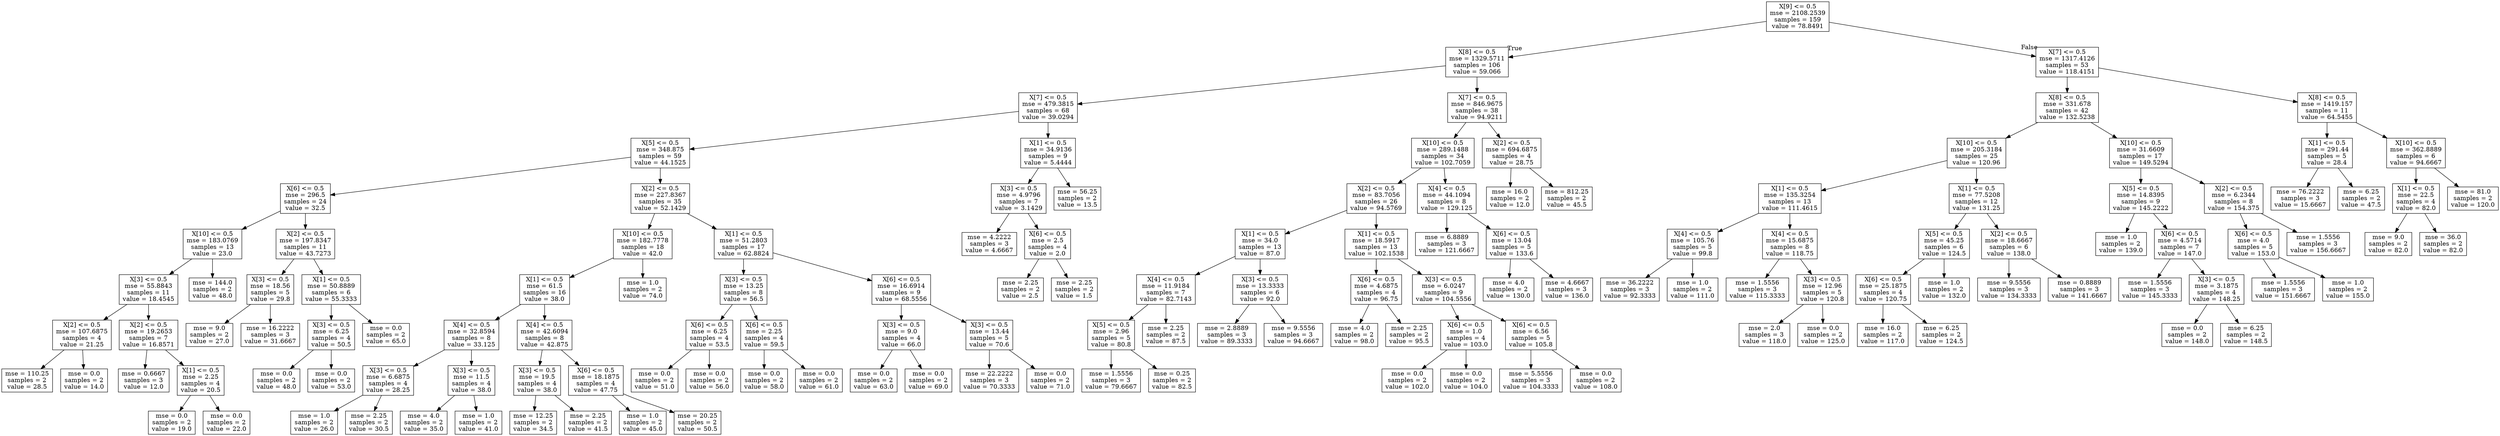 digraph Tree {
node [shape=box] ;
0 [label="X[9] <= 0.5\nmse = 2108.2539\nsamples = 159\nvalue = 78.8491"] ;
1 [label="X[8] <= 0.5\nmse = 1329.5711\nsamples = 106\nvalue = 59.066"] ;
0 -> 1 [labeldistance=2.5, labelangle=45, headlabel="True"] ;
2 [label="X[7] <= 0.5\nmse = 479.3815\nsamples = 68\nvalue = 39.0294"] ;
1 -> 2 ;
3 [label="X[5] <= 0.5\nmse = 348.875\nsamples = 59\nvalue = 44.1525"] ;
2 -> 3 ;
4 [label="X[6] <= 0.5\nmse = 296.5\nsamples = 24\nvalue = 32.5"] ;
3 -> 4 ;
5 [label="X[10] <= 0.5\nmse = 183.0769\nsamples = 13\nvalue = 23.0"] ;
4 -> 5 ;
6 [label="X[3] <= 0.5\nmse = 55.8843\nsamples = 11\nvalue = 18.4545"] ;
5 -> 6 ;
7 [label="X[2] <= 0.5\nmse = 107.6875\nsamples = 4\nvalue = 21.25"] ;
6 -> 7 ;
8 [label="mse = 110.25\nsamples = 2\nvalue = 28.5"] ;
7 -> 8 ;
9 [label="mse = 0.0\nsamples = 2\nvalue = 14.0"] ;
7 -> 9 ;
10 [label="X[2] <= 0.5\nmse = 19.2653\nsamples = 7\nvalue = 16.8571"] ;
6 -> 10 ;
11 [label="mse = 0.6667\nsamples = 3\nvalue = 12.0"] ;
10 -> 11 ;
12 [label="X[1] <= 0.5\nmse = 2.25\nsamples = 4\nvalue = 20.5"] ;
10 -> 12 ;
13 [label="mse = 0.0\nsamples = 2\nvalue = 19.0"] ;
12 -> 13 ;
14 [label="mse = 0.0\nsamples = 2\nvalue = 22.0"] ;
12 -> 14 ;
15 [label="mse = 144.0\nsamples = 2\nvalue = 48.0"] ;
5 -> 15 ;
16 [label="X[2] <= 0.5\nmse = 197.8347\nsamples = 11\nvalue = 43.7273"] ;
4 -> 16 ;
17 [label="X[3] <= 0.5\nmse = 18.56\nsamples = 5\nvalue = 29.8"] ;
16 -> 17 ;
18 [label="mse = 9.0\nsamples = 2\nvalue = 27.0"] ;
17 -> 18 ;
19 [label="mse = 16.2222\nsamples = 3\nvalue = 31.6667"] ;
17 -> 19 ;
20 [label="X[1] <= 0.5\nmse = 50.8889\nsamples = 6\nvalue = 55.3333"] ;
16 -> 20 ;
21 [label="X[3] <= 0.5\nmse = 6.25\nsamples = 4\nvalue = 50.5"] ;
20 -> 21 ;
22 [label="mse = 0.0\nsamples = 2\nvalue = 48.0"] ;
21 -> 22 ;
23 [label="mse = 0.0\nsamples = 2\nvalue = 53.0"] ;
21 -> 23 ;
24 [label="mse = 0.0\nsamples = 2\nvalue = 65.0"] ;
20 -> 24 ;
25 [label="X[2] <= 0.5\nmse = 227.8367\nsamples = 35\nvalue = 52.1429"] ;
3 -> 25 ;
26 [label="X[10] <= 0.5\nmse = 182.7778\nsamples = 18\nvalue = 42.0"] ;
25 -> 26 ;
27 [label="X[1] <= 0.5\nmse = 61.5\nsamples = 16\nvalue = 38.0"] ;
26 -> 27 ;
28 [label="X[4] <= 0.5\nmse = 32.8594\nsamples = 8\nvalue = 33.125"] ;
27 -> 28 ;
29 [label="X[3] <= 0.5\nmse = 6.6875\nsamples = 4\nvalue = 28.25"] ;
28 -> 29 ;
30 [label="mse = 1.0\nsamples = 2\nvalue = 26.0"] ;
29 -> 30 ;
31 [label="mse = 2.25\nsamples = 2\nvalue = 30.5"] ;
29 -> 31 ;
32 [label="X[3] <= 0.5\nmse = 11.5\nsamples = 4\nvalue = 38.0"] ;
28 -> 32 ;
33 [label="mse = 4.0\nsamples = 2\nvalue = 35.0"] ;
32 -> 33 ;
34 [label="mse = 1.0\nsamples = 2\nvalue = 41.0"] ;
32 -> 34 ;
35 [label="X[4] <= 0.5\nmse = 42.6094\nsamples = 8\nvalue = 42.875"] ;
27 -> 35 ;
36 [label="X[3] <= 0.5\nmse = 19.5\nsamples = 4\nvalue = 38.0"] ;
35 -> 36 ;
37 [label="mse = 12.25\nsamples = 2\nvalue = 34.5"] ;
36 -> 37 ;
38 [label="mse = 2.25\nsamples = 2\nvalue = 41.5"] ;
36 -> 38 ;
39 [label="X[6] <= 0.5\nmse = 18.1875\nsamples = 4\nvalue = 47.75"] ;
35 -> 39 ;
40 [label="mse = 1.0\nsamples = 2\nvalue = 45.0"] ;
39 -> 40 ;
41 [label="mse = 20.25\nsamples = 2\nvalue = 50.5"] ;
39 -> 41 ;
42 [label="mse = 1.0\nsamples = 2\nvalue = 74.0"] ;
26 -> 42 ;
43 [label="X[1] <= 0.5\nmse = 51.2803\nsamples = 17\nvalue = 62.8824"] ;
25 -> 43 ;
44 [label="X[3] <= 0.5\nmse = 13.25\nsamples = 8\nvalue = 56.5"] ;
43 -> 44 ;
45 [label="X[6] <= 0.5\nmse = 6.25\nsamples = 4\nvalue = 53.5"] ;
44 -> 45 ;
46 [label="mse = 0.0\nsamples = 2\nvalue = 51.0"] ;
45 -> 46 ;
47 [label="mse = 0.0\nsamples = 2\nvalue = 56.0"] ;
45 -> 47 ;
48 [label="X[6] <= 0.5\nmse = 2.25\nsamples = 4\nvalue = 59.5"] ;
44 -> 48 ;
49 [label="mse = 0.0\nsamples = 2\nvalue = 58.0"] ;
48 -> 49 ;
50 [label="mse = 0.0\nsamples = 2\nvalue = 61.0"] ;
48 -> 50 ;
51 [label="X[6] <= 0.5\nmse = 16.6914\nsamples = 9\nvalue = 68.5556"] ;
43 -> 51 ;
52 [label="X[3] <= 0.5\nmse = 9.0\nsamples = 4\nvalue = 66.0"] ;
51 -> 52 ;
53 [label="mse = 0.0\nsamples = 2\nvalue = 63.0"] ;
52 -> 53 ;
54 [label="mse = 0.0\nsamples = 2\nvalue = 69.0"] ;
52 -> 54 ;
55 [label="X[3] <= 0.5\nmse = 13.44\nsamples = 5\nvalue = 70.6"] ;
51 -> 55 ;
56 [label="mse = 22.2222\nsamples = 3\nvalue = 70.3333"] ;
55 -> 56 ;
57 [label="mse = 0.0\nsamples = 2\nvalue = 71.0"] ;
55 -> 57 ;
58 [label="X[1] <= 0.5\nmse = 34.9136\nsamples = 9\nvalue = 5.4444"] ;
2 -> 58 ;
59 [label="X[3] <= 0.5\nmse = 4.9796\nsamples = 7\nvalue = 3.1429"] ;
58 -> 59 ;
60 [label="mse = 4.2222\nsamples = 3\nvalue = 4.6667"] ;
59 -> 60 ;
61 [label="X[6] <= 0.5\nmse = 2.5\nsamples = 4\nvalue = 2.0"] ;
59 -> 61 ;
62 [label="mse = 2.25\nsamples = 2\nvalue = 2.5"] ;
61 -> 62 ;
63 [label="mse = 2.25\nsamples = 2\nvalue = 1.5"] ;
61 -> 63 ;
64 [label="mse = 56.25\nsamples = 2\nvalue = 13.5"] ;
58 -> 64 ;
65 [label="X[7] <= 0.5\nmse = 846.9675\nsamples = 38\nvalue = 94.9211"] ;
1 -> 65 ;
66 [label="X[10] <= 0.5\nmse = 289.1488\nsamples = 34\nvalue = 102.7059"] ;
65 -> 66 ;
67 [label="X[2] <= 0.5\nmse = 83.7056\nsamples = 26\nvalue = 94.5769"] ;
66 -> 67 ;
68 [label="X[1] <= 0.5\nmse = 34.0\nsamples = 13\nvalue = 87.0"] ;
67 -> 68 ;
69 [label="X[4] <= 0.5\nmse = 11.9184\nsamples = 7\nvalue = 82.7143"] ;
68 -> 69 ;
70 [label="X[5] <= 0.5\nmse = 2.96\nsamples = 5\nvalue = 80.8"] ;
69 -> 70 ;
71 [label="mse = 1.5556\nsamples = 3\nvalue = 79.6667"] ;
70 -> 71 ;
72 [label="mse = 0.25\nsamples = 2\nvalue = 82.5"] ;
70 -> 72 ;
73 [label="mse = 2.25\nsamples = 2\nvalue = 87.5"] ;
69 -> 73 ;
74 [label="X[3] <= 0.5\nmse = 13.3333\nsamples = 6\nvalue = 92.0"] ;
68 -> 74 ;
75 [label="mse = 2.8889\nsamples = 3\nvalue = 89.3333"] ;
74 -> 75 ;
76 [label="mse = 9.5556\nsamples = 3\nvalue = 94.6667"] ;
74 -> 76 ;
77 [label="X[1] <= 0.5\nmse = 18.5917\nsamples = 13\nvalue = 102.1538"] ;
67 -> 77 ;
78 [label="X[6] <= 0.5\nmse = 4.6875\nsamples = 4\nvalue = 96.75"] ;
77 -> 78 ;
79 [label="mse = 4.0\nsamples = 2\nvalue = 98.0"] ;
78 -> 79 ;
80 [label="mse = 2.25\nsamples = 2\nvalue = 95.5"] ;
78 -> 80 ;
81 [label="X[3] <= 0.5\nmse = 6.0247\nsamples = 9\nvalue = 104.5556"] ;
77 -> 81 ;
82 [label="X[6] <= 0.5\nmse = 1.0\nsamples = 4\nvalue = 103.0"] ;
81 -> 82 ;
83 [label="mse = 0.0\nsamples = 2\nvalue = 102.0"] ;
82 -> 83 ;
84 [label="mse = 0.0\nsamples = 2\nvalue = 104.0"] ;
82 -> 84 ;
85 [label="X[6] <= 0.5\nmse = 6.56\nsamples = 5\nvalue = 105.8"] ;
81 -> 85 ;
86 [label="mse = 5.5556\nsamples = 3\nvalue = 104.3333"] ;
85 -> 86 ;
87 [label="mse = 0.0\nsamples = 2\nvalue = 108.0"] ;
85 -> 87 ;
88 [label="X[4] <= 0.5\nmse = 44.1094\nsamples = 8\nvalue = 129.125"] ;
66 -> 88 ;
89 [label="mse = 6.8889\nsamples = 3\nvalue = 121.6667"] ;
88 -> 89 ;
90 [label="X[6] <= 0.5\nmse = 13.04\nsamples = 5\nvalue = 133.6"] ;
88 -> 90 ;
91 [label="mse = 4.0\nsamples = 2\nvalue = 130.0"] ;
90 -> 91 ;
92 [label="mse = 4.6667\nsamples = 3\nvalue = 136.0"] ;
90 -> 92 ;
93 [label="X[2] <= 0.5\nmse = 694.6875\nsamples = 4\nvalue = 28.75"] ;
65 -> 93 ;
94 [label="mse = 16.0\nsamples = 2\nvalue = 12.0"] ;
93 -> 94 ;
95 [label="mse = 812.25\nsamples = 2\nvalue = 45.5"] ;
93 -> 95 ;
96 [label="X[7] <= 0.5\nmse = 1317.4126\nsamples = 53\nvalue = 118.4151"] ;
0 -> 96 [labeldistance=2.5, labelangle=-45, headlabel="False"] ;
97 [label="X[8] <= 0.5\nmse = 331.678\nsamples = 42\nvalue = 132.5238"] ;
96 -> 97 ;
98 [label="X[10] <= 0.5\nmse = 205.3184\nsamples = 25\nvalue = 120.96"] ;
97 -> 98 ;
99 [label="X[1] <= 0.5\nmse = 135.3254\nsamples = 13\nvalue = 111.4615"] ;
98 -> 99 ;
100 [label="X[4] <= 0.5\nmse = 105.76\nsamples = 5\nvalue = 99.8"] ;
99 -> 100 ;
101 [label="mse = 36.2222\nsamples = 3\nvalue = 92.3333"] ;
100 -> 101 ;
102 [label="mse = 1.0\nsamples = 2\nvalue = 111.0"] ;
100 -> 102 ;
103 [label="X[4] <= 0.5\nmse = 15.6875\nsamples = 8\nvalue = 118.75"] ;
99 -> 103 ;
104 [label="mse = 1.5556\nsamples = 3\nvalue = 115.3333"] ;
103 -> 104 ;
105 [label="X[3] <= 0.5\nmse = 12.96\nsamples = 5\nvalue = 120.8"] ;
103 -> 105 ;
106 [label="mse = 2.0\nsamples = 3\nvalue = 118.0"] ;
105 -> 106 ;
107 [label="mse = 0.0\nsamples = 2\nvalue = 125.0"] ;
105 -> 107 ;
108 [label="X[1] <= 0.5\nmse = 77.5208\nsamples = 12\nvalue = 131.25"] ;
98 -> 108 ;
109 [label="X[5] <= 0.5\nmse = 45.25\nsamples = 6\nvalue = 124.5"] ;
108 -> 109 ;
110 [label="X[6] <= 0.5\nmse = 25.1875\nsamples = 4\nvalue = 120.75"] ;
109 -> 110 ;
111 [label="mse = 16.0\nsamples = 2\nvalue = 117.0"] ;
110 -> 111 ;
112 [label="mse = 6.25\nsamples = 2\nvalue = 124.5"] ;
110 -> 112 ;
113 [label="mse = 1.0\nsamples = 2\nvalue = 132.0"] ;
109 -> 113 ;
114 [label="X[2] <= 0.5\nmse = 18.6667\nsamples = 6\nvalue = 138.0"] ;
108 -> 114 ;
115 [label="mse = 9.5556\nsamples = 3\nvalue = 134.3333"] ;
114 -> 115 ;
116 [label="mse = 0.8889\nsamples = 3\nvalue = 141.6667"] ;
114 -> 116 ;
117 [label="X[10] <= 0.5\nmse = 31.6609\nsamples = 17\nvalue = 149.5294"] ;
97 -> 117 ;
118 [label="X[5] <= 0.5\nmse = 14.8395\nsamples = 9\nvalue = 145.2222"] ;
117 -> 118 ;
119 [label="mse = 1.0\nsamples = 2\nvalue = 139.0"] ;
118 -> 119 ;
120 [label="X[6] <= 0.5\nmse = 4.5714\nsamples = 7\nvalue = 147.0"] ;
118 -> 120 ;
121 [label="mse = 1.5556\nsamples = 3\nvalue = 145.3333"] ;
120 -> 121 ;
122 [label="X[3] <= 0.5\nmse = 3.1875\nsamples = 4\nvalue = 148.25"] ;
120 -> 122 ;
123 [label="mse = 0.0\nsamples = 2\nvalue = 148.0"] ;
122 -> 123 ;
124 [label="mse = 6.25\nsamples = 2\nvalue = 148.5"] ;
122 -> 124 ;
125 [label="X[2] <= 0.5\nmse = 6.2344\nsamples = 8\nvalue = 154.375"] ;
117 -> 125 ;
126 [label="X[6] <= 0.5\nmse = 4.0\nsamples = 5\nvalue = 153.0"] ;
125 -> 126 ;
127 [label="mse = 1.5556\nsamples = 3\nvalue = 151.6667"] ;
126 -> 127 ;
128 [label="mse = 1.0\nsamples = 2\nvalue = 155.0"] ;
126 -> 128 ;
129 [label="mse = 1.5556\nsamples = 3\nvalue = 156.6667"] ;
125 -> 129 ;
130 [label="X[8] <= 0.5\nmse = 1419.157\nsamples = 11\nvalue = 64.5455"] ;
96 -> 130 ;
131 [label="X[1] <= 0.5\nmse = 291.44\nsamples = 5\nvalue = 28.4"] ;
130 -> 131 ;
132 [label="mse = 76.2222\nsamples = 3\nvalue = 15.6667"] ;
131 -> 132 ;
133 [label="mse = 6.25\nsamples = 2\nvalue = 47.5"] ;
131 -> 133 ;
134 [label="X[10] <= 0.5\nmse = 362.8889\nsamples = 6\nvalue = 94.6667"] ;
130 -> 134 ;
135 [label="X[1] <= 0.5\nmse = 22.5\nsamples = 4\nvalue = 82.0"] ;
134 -> 135 ;
136 [label="mse = 9.0\nsamples = 2\nvalue = 82.0"] ;
135 -> 136 ;
137 [label="mse = 36.0\nsamples = 2\nvalue = 82.0"] ;
135 -> 137 ;
138 [label="mse = 81.0\nsamples = 2\nvalue = 120.0"] ;
134 -> 138 ;
}